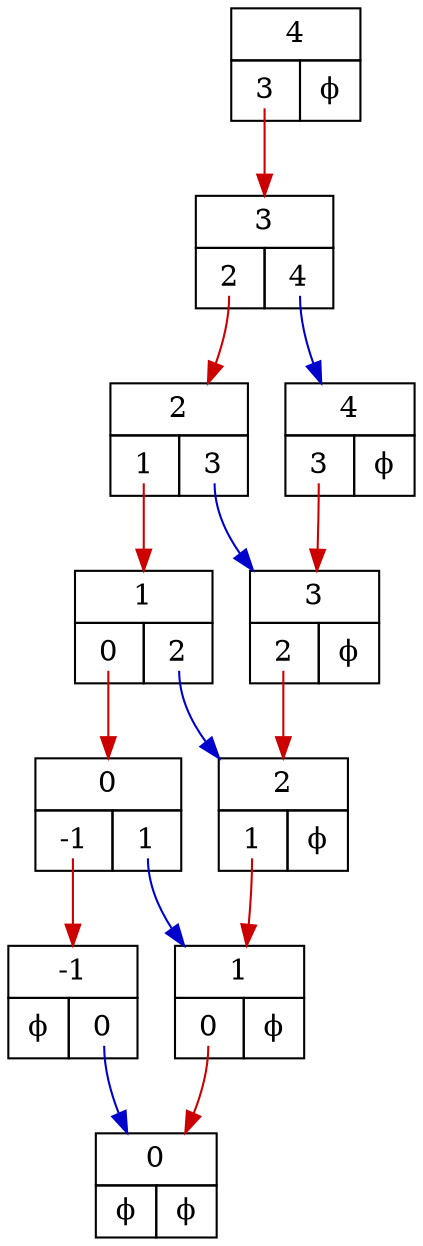 digraph "4.0" {
   node_1 [shape=none,margin=0,label=
         <<TABLE BORDER="0" CELLBORDER="1" CELLSPACING="0" CELLPADDING="4">
         <TR><TD COLSPAN="2">4</TD></TR>
         <TR><TD PORT="L"> <TABLE BORDER="0" CELLBORDER="0" CELLPADDING="0"><TR><TD PORT="3,1"> 3 </TD> &nbsp; </TR></TABLE> </TD><TD PORT="R"> ϕ </TD></TR>
         </TABLE>>,
         ];
   node_1:"3,1" -> node_2 [color="red3"];
   node_2 [shape=none,margin=0,label=
         <<TABLE BORDER="0" CELLBORDER="1" CELLSPACING="0" CELLPADDING="4">
         <TR><TD COLSPAN="2">3</TD></TR>
         <TR><TD PORT="L"> <TABLE BORDER="0" CELLBORDER="0" CELLPADDING="0"><TR><TD PORT="2,1"> 2 </TD> &nbsp; </TR></TABLE> </TD><TD PORT="R"> <TABLE BORDER="0" CELLBORDER="0" CELLPADDING="0"><TR><TD PORT="4,1"> 4 </TD> &nbsp; </TR></TABLE> </TD></TR>
         </TABLE>>,
         ];
   node_2:"2,1" -> node_3 [color="red3"];
   node_3 [shape=none,margin=0,label=
         <<TABLE BORDER="0" CELLBORDER="1" CELLSPACING="0" CELLPADDING="4">
         <TR><TD COLSPAN="2">2</TD></TR>
         <TR><TD PORT="L"> <TABLE BORDER="0" CELLBORDER="0" CELLPADDING="0"><TR><TD PORT="1,1"> 1 </TD> &nbsp; </TR></TABLE> </TD><TD PORT="R"> <TABLE BORDER="0" CELLBORDER="0" CELLPADDING="0"><TR><TD PORT="3,1"> 3 </TD> &nbsp; </TR></TABLE> </TD></TR>
         </TABLE>>,
         ];
   node_3:"1,1" -> node_4 [color="red3"];
   node_4 [shape=none,margin=0,label=
         <<TABLE BORDER="0" CELLBORDER="1" CELLSPACING="0" CELLPADDING="4">
         <TR><TD COLSPAN="2">1</TD></TR>
         <TR><TD PORT="L"> <TABLE BORDER="0" CELLBORDER="0" CELLPADDING="0"><TR><TD PORT="0,1"> 0 </TD> &nbsp; </TR></TABLE> </TD><TD PORT="R"> <TABLE BORDER="0" CELLBORDER="0" CELLPADDING="0"><TR><TD PORT="2,1"> 2 </TD> &nbsp; </TR></TABLE> </TD></TR>
         </TABLE>>,
         ];
   node_4:"0,1" -> node_5 [color="red3"];
   node_5 [shape=none,margin=0,label=
         <<TABLE BORDER="0" CELLBORDER="1" CELLSPACING="0" CELLPADDING="4">
         <TR><TD COLSPAN="2">0</TD></TR>
         <TR><TD PORT="L"> <TABLE BORDER="0" CELLBORDER="0" CELLPADDING="0"><TR><TD PORT="-1,1"> -1 </TD> &nbsp; </TR></TABLE> </TD><TD PORT="R"> <TABLE BORDER="0" CELLBORDER="0" CELLPADDING="0"><TR><TD PORT="1,1"> 1 </TD> &nbsp; </TR></TABLE> </TD></TR>
         </TABLE>>,
         ];
   node_5:"-1,1" -> node_6 [color="red3"];
   node_6 [shape=none,margin=0,label=
         <<TABLE BORDER="0" CELLBORDER="1" CELLSPACING="0" CELLPADDING="4">
         <TR><TD COLSPAN="2">-1</TD></TR>
         <TR><TD PORT="L"> ϕ </TD><TD PORT="R"> <TABLE BORDER="0" CELLBORDER="0" CELLPADDING="0"><TR><TD PORT="0,1"> 0 </TD> &nbsp; </TR></TABLE> </TD></TR>
         </TABLE>>,
         ];
   node_6:"0,1" -> node_7 [color="blue3"];
   node_7 [shape=none,margin=0,label=
         <<TABLE BORDER="0" CELLBORDER="1" CELLSPACING="0" CELLPADDING="4">
         <TR><TD COLSPAN="2">0</TD></TR>
         <TR><TD PORT="L"> ϕ </TD><TD PORT="R"> ϕ </TD></TR>
         </TABLE>>,
         ];
   node_5:"1,1" -> node_8 [color="blue3"];
   node_8 [shape=none,margin=0,label=
         <<TABLE BORDER="0" CELLBORDER="1" CELLSPACING="0" CELLPADDING="4">
         <TR><TD COLSPAN="2">1</TD></TR>
         <TR><TD PORT="L"> <TABLE BORDER="0" CELLBORDER="0" CELLPADDING="0"><TR><TD PORT="0,1"> 0 </TD> &nbsp; </TR></TABLE> </TD><TD PORT="R"> ϕ </TD></TR>
         </TABLE>>,
         ];
   node_8:"0,1" -> node_7 [color="red3"];
   node_4:"2,1" -> node_9 [color="blue3"];
   node_9 [shape=none,margin=0,label=
         <<TABLE BORDER="0" CELLBORDER="1" CELLSPACING="0" CELLPADDING="4">
         <TR><TD COLSPAN="2">2</TD></TR>
         <TR><TD PORT="L"> <TABLE BORDER="0" CELLBORDER="0" CELLPADDING="0"><TR><TD PORT="1,1"> 1 </TD> &nbsp; </TR></TABLE> </TD><TD PORT="R"> ϕ </TD></TR>
         </TABLE>>,
         ];
   node_9:"1,1" -> node_8 [color="red3"];
   node_3:"3,1" -> node_10 [color="blue3"];
   node_10 [shape=none,margin=0,label=
         <<TABLE BORDER="0" CELLBORDER="1" CELLSPACING="0" CELLPADDING="4">
         <TR><TD COLSPAN="2">3</TD></TR>
         <TR><TD PORT="L"> <TABLE BORDER="0" CELLBORDER="0" CELLPADDING="0"><TR><TD PORT="2,1"> 2 </TD> &nbsp; </TR></TABLE> </TD><TD PORT="R"> ϕ </TD></TR>
         </TABLE>>,
         ];
   node_10:"2,1" -> node_9 [color="red3"];
   node_2:"4,1" -> node_11 [color="blue3"];
   node_11 [shape=none,margin=0,label=
         <<TABLE BORDER="0" CELLBORDER="1" CELLSPACING="0" CELLPADDING="4">
         <TR><TD COLSPAN="2">4</TD></TR>
         <TR><TD PORT="L"> <TABLE BORDER="0" CELLBORDER="0" CELLPADDING="0"><TR><TD PORT="3,1"> 3 </TD> &nbsp; </TR></TABLE> </TD><TD PORT="R"> ϕ </TD></TR>
         </TABLE>>,
         ];
   node_11:"3,1" -> node_10 [color="red3"];
}
